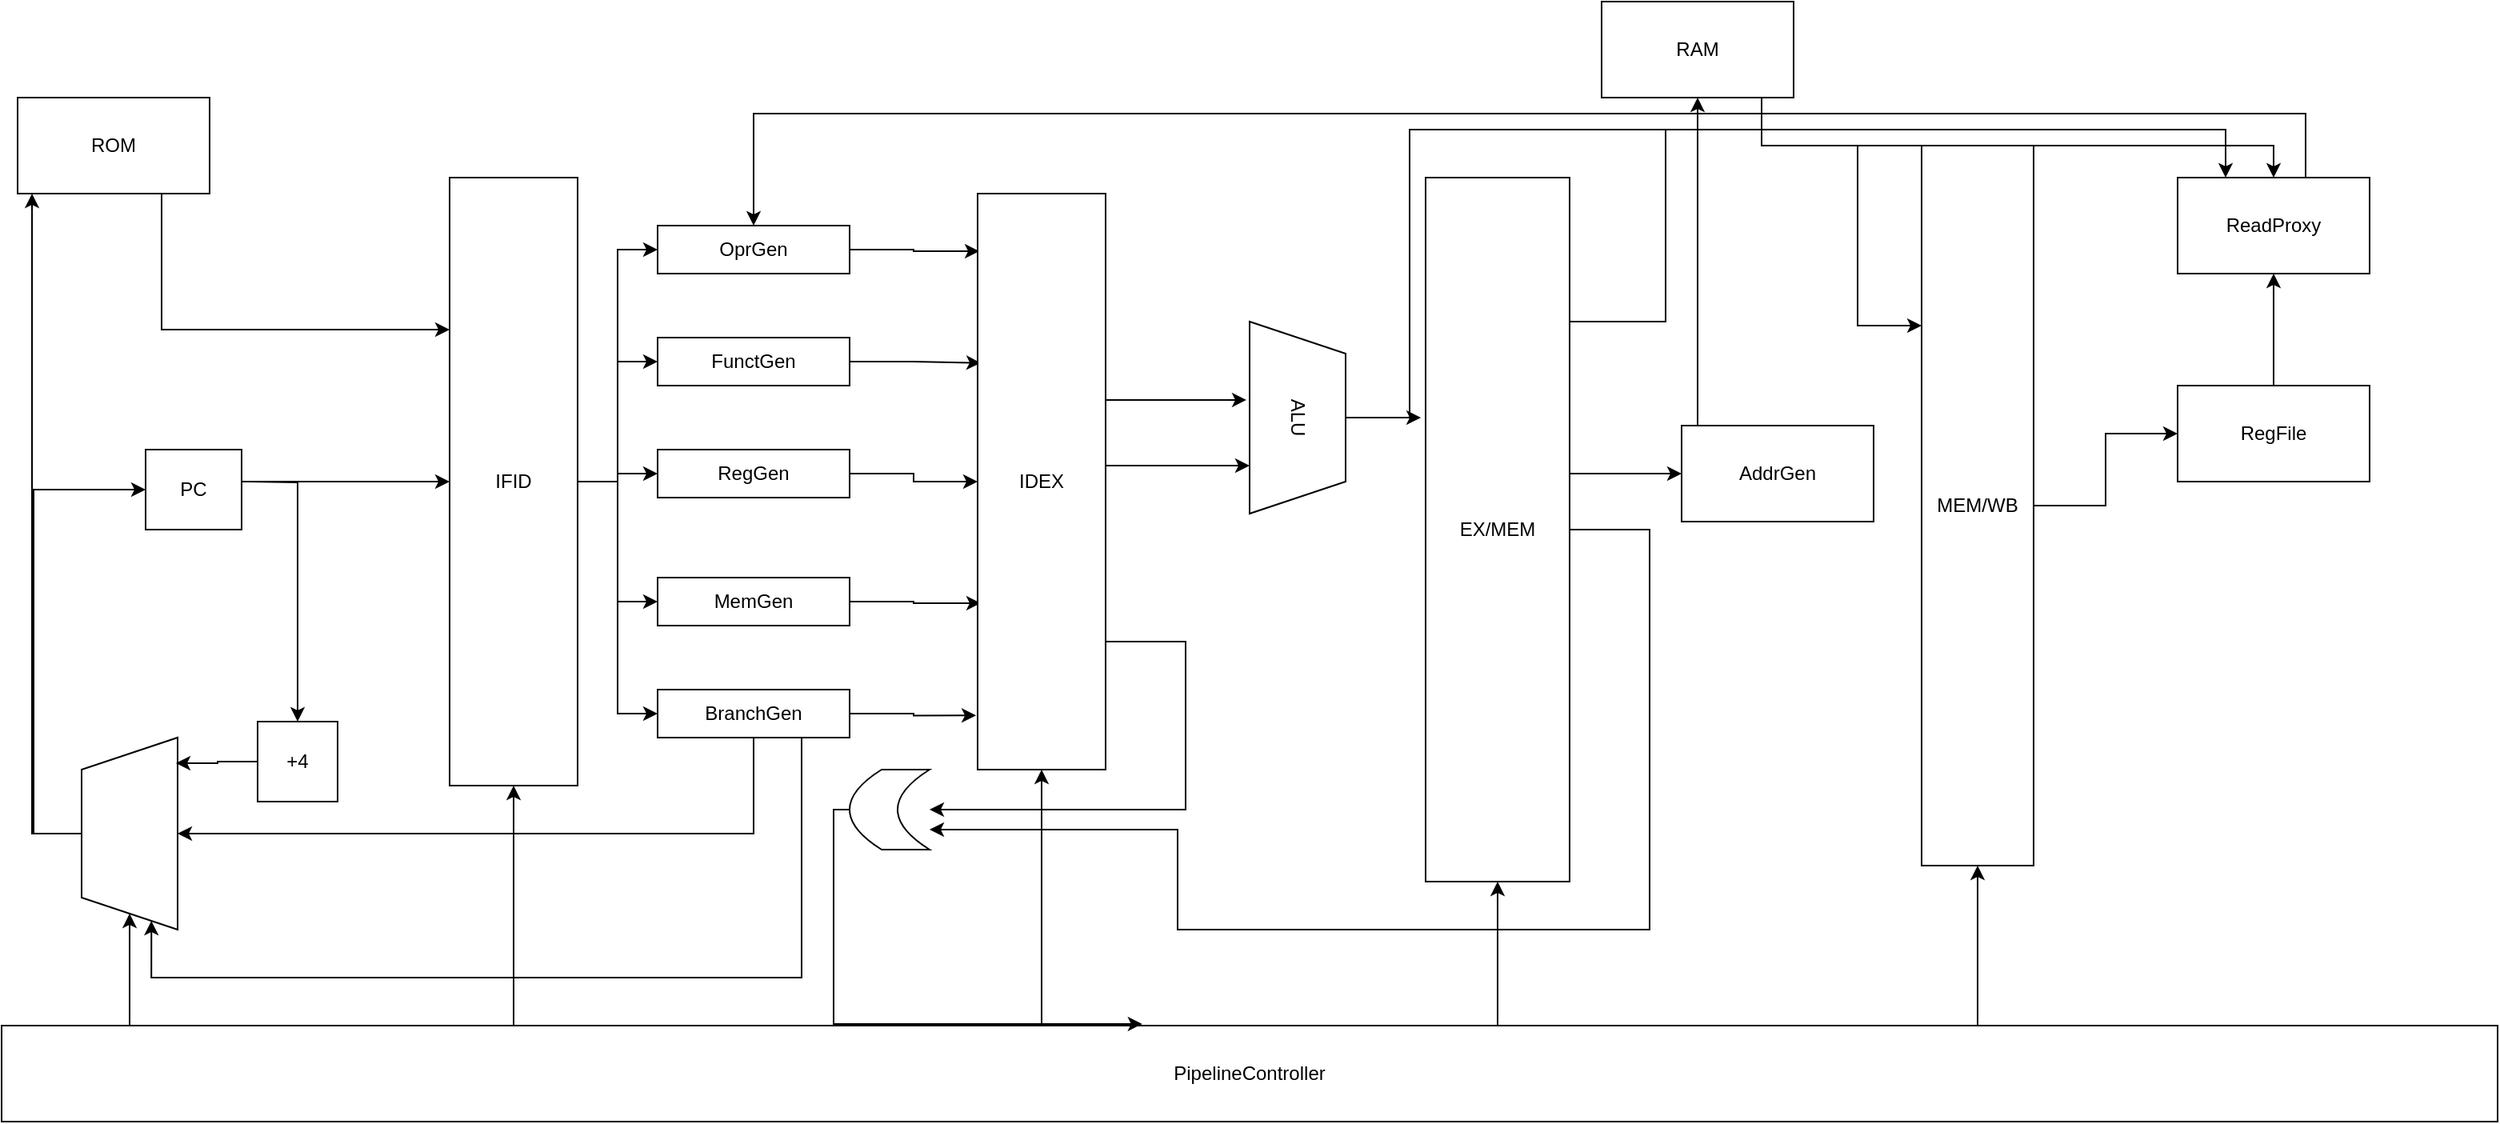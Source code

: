 <mxfile version="14.4.3" type="github">
  <diagram id="omM0A92GThbyadEF9SvA" name="Page-1">
    <mxGraphModel dx="2844" dy="1524" grid="1" gridSize="10" guides="1" tooltips="1" connect="1" arrows="1" fold="1" page="1" pageScale="1" pageWidth="4681" pageHeight="3300" math="0" shadow="0">
      <root>
        <mxCell id="0" />
        <mxCell id="1" parent="0" />
        <mxCell id="BGrQ7yWwQmBWqvewyJ-A-6" style="edgeStyle=orthogonalEdgeStyle;rounded=0;orthogonalLoop=1;jettySize=auto;html=1;entryX=0;entryY=0.25;entryDx=0;entryDy=0;exitX=0.75;exitY=1;exitDx=0;exitDy=0;" edge="1" parent="1" source="BGrQ7yWwQmBWqvewyJ-A-1" target="BGrQ7yWwQmBWqvewyJ-A-5">
          <mxGeometry relative="1" as="geometry" />
        </mxCell>
        <mxCell id="BGrQ7yWwQmBWqvewyJ-A-1" value="ROM" style="rounded=0;whiteSpace=wrap;html=1;" vertex="1" parent="1">
          <mxGeometry x="110" y="190" width="120" height="60" as="geometry" />
        </mxCell>
        <mxCell id="BGrQ7yWwQmBWqvewyJ-A-3" style="edgeStyle=orthogonalEdgeStyle;rounded=0;orthogonalLoop=1;jettySize=auto;html=1;exitX=0.5;exitY=0;exitDx=0;exitDy=0;entryX=0.075;entryY=1;entryDx=0;entryDy=0;entryPerimeter=0;" edge="1" parent="1" source="BGrQ7yWwQmBWqvewyJ-A-2" target="BGrQ7yWwQmBWqvewyJ-A-1">
          <mxGeometry relative="1" as="geometry">
            <mxPoint x="120" y="280" as="targetPoint" />
          </mxGeometry>
        </mxCell>
        <mxCell id="BGrQ7yWwQmBWqvewyJ-A-7" style="edgeStyle=orthogonalEdgeStyle;rounded=0;orthogonalLoop=1;jettySize=auto;html=1;entryX=0;entryY=0.5;entryDx=0;entryDy=0;exitX=0.5;exitY=0;exitDx=0;exitDy=0;" edge="1" parent="1" source="BGrQ7yWwQmBWqvewyJ-A-2" target="BGrQ7yWwQmBWqvewyJ-A-4">
          <mxGeometry relative="1" as="geometry">
            <Array as="points">
              <mxPoint x="120" y="650" />
              <mxPoint x="120" y="435" />
            </Array>
          </mxGeometry>
        </mxCell>
        <mxCell id="BGrQ7yWwQmBWqvewyJ-A-2" value="" style="shape=trapezoid;perimeter=trapezoidPerimeter;whiteSpace=wrap;html=1;fixedSize=1;rotation=-90;" vertex="1" parent="1">
          <mxGeometry x="120" y="620" width="120" height="60" as="geometry" />
        </mxCell>
        <mxCell id="BGrQ7yWwQmBWqvewyJ-A-8" style="edgeStyle=orthogonalEdgeStyle;rounded=0;orthogonalLoop=1;jettySize=auto;html=1;entryX=0;entryY=0.5;entryDx=0;entryDy=0;" edge="1" parent="1" source="BGrQ7yWwQmBWqvewyJ-A-4" target="BGrQ7yWwQmBWqvewyJ-A-5">
          <mxGeometry relative="1" as="geometry">
            <Array as="points">
              <mxPoint x="290" y="430" />
              <mxPoint x="290" y="430" />
            </Array>
          </mxGeometry>
        </mxCell>
        <mxCell id="BGrQ7yWwQmBWqvewyJ-A-10" style="edgeStyle=orthogonalEdgeStyle;rounded=0;orthogonalLoop=1;jettySize=auto;html=1;entryX=0.5;entryY=0;entryDx=0;entryDy=0;" edge="1" parent="1" target="BGrQ7yWwQmBWqvewyJ-A-9">
          <mxGeometry relative="1" as="geometry">
            <mxPoint x="255" y="430" as="sourcePoint" />
          </mxGeometry>
        </mxCell>
        <mxCell id="BGrQ7yWwQmBWqvewyJ-A-4" value="PC" style="rounded=0;whiteSpace=wrap;html=1;" vertex="1" parent="1">
          <mxGeometry x="190" y="410" width="60" height="50" as="geometry" />
        </mxCell>
        <mxCell id="BGrQ7yWwQmBWqvewyJ-A-18" style="edgeStyle=orthogonalEdgeStyle;rounded=0;orthogonalLoop=1;jettySize=auto;html=1;entryX=0;entryY=0.5;entryDx=0;entryDy=0;" edge="1" parent="1" source="BGrQ7yWwQmBWqvewyJ-A-5" target="BGrQ7yWwQmBWqvewyJ-A-16">
          <mxGeometry relative="1" as="geometry" />
        </mxCell>
        <mxCell id="BGrQ7yWwQmBWqvewyJ-A-20" style="edgeStyle=orthogonalEdgeStyle;rounded=0;orthogonalLoop=1;jettySize=auto;html=1;entryX=0;entryY=0.5;entryDx=0;entryDy=0;" edge="1" parent="1" source="BGrQ7yWwQmBWqvewyJ-A-5" target="BGrQ7yWwQmBWqvewyJ-A-19">
          <mxGeometry relative="1" as="geometry" />
        </mxCell>
        <mxCell id="BGrQ7yWwQmBWqvewyJ-A-22" style="edgeStyle=orthogonalEdgeStyle;rounded=0;orthogonalLoop=1;jettySize=auto;html=1;entryX=0;entryY=0.5;entryDx=0;entryDy=0;" edge="1" parent="1" source="BGrQ7yWwQmBWqvewyJ-A-5" target="BGrQ7yWwQmBWqvewyJ-A-21">
          <mxGeometry relative="1" as="geometry" />
        </mxCell>
        <mxCell id="BGrQ7yWwQmBWqvewyJ-A-25" style="edgeStyle=orthogonalEdgeStyle;rounded=0;orthogonalLoop=1;jettySize=auto;html=1;entryX=0;entryY=0.5;entryDx=0;entryDy=0;" edge="1" parent="1" source="BGrQ7yWwQmBWqvewyJ-A-5" target="BGrQ7yWwQmBWqvewyJ-A-23">
          <mxGeometry relative="1" as="geometry" />
        </mxCell>
        <mxCell id="BGrQ7yWwQmBWqvewyJ-A-26" style="edgeStyle=orthogonalEdgeStyle;rounded=0;orthogonalLoop=1;jettySize=auto;html=1;entryX=0;entryY=0.5;entryDx=0;entryDy=0;" edge="1" parent="1" source="BGrQ7yWwQmBWqvewyJ-A-5" target="BGrQ7yWwQmBWqvewyJ-A-24">
          <mxGeometry relative="1" as="geometry" />
        </mxCell>
        <mxCell id="BGrQ7yWwQmBWqvewyJ-A-5" value="IFID" style="rounded=0;whiteSpace=wrap;html=1;" vertex="1" parent="1">
          <mxGeometry x="380" y="240" width="80" height="380" as="geometry" />
        </mxCell>
        <mxCell id="BGrQ7yWwQmBWqvewyJ-A-12" style="edgeStyle=orthogonalEdgeStyle;rounded=0;orthogonalLoop=1;jettySize=auto;html=1;entryX=0.867;entryY=0.983;entryDx=0;entryDy=0;entryPerimeter=0;" edge="1" parent="1" source="BGrQ7yWwQmBWqvewyJ-A-9" target="BGrQ7yWwQmBWqvewyJ-A-2">
          <mxGeometry relative="1" as="geometry" />
        </mxCell>
        <mxCell id="BGrQ7yWwQmBWqvewyJ-A-9" value="+4" style="rounded=0;whiteSpace=wrap;html=1;" vertex="1" parent="1">
          <mxGeometry x="260" y="580" width="50" height="50" as="geometry" />
        </mxCell>
        <mxCell id="BGrQ7yWwQmBWqvewyJ-A-14" style="edgeStyle=orthogonalEdgeStyle;rounded=0;orthogonalLoop=1;jettySize=auto;html=1;entryX=0;entryY=0.5;entryDx=0;entryDy=0;" edge="1" parent="1" source="BGrQ7yWwQmBWqvewyJ-A-13" target="BGrQ7yWwQmBWqvewyJ-A-2">
          <mxGeometry relative="1" as="geometry">
            <Array as="points">
              <mxPoint x="180" y="760" />
              <mxPoint x="180" y="760" />
            </Array>
          </mxGeometry>
        </mxCell>
        <mxCell id="BGrQ7yWwQmBWqvewyJ-A-15" style="edgeStyle=orthogonalEdgeStyle;rounded=0;orthogonalLoop=1;jettySize=auto;html=1;entryX=0.5;entryY=1;entryDx=0;entryDy=0;" edge="1" parent="1" source="BGrQ7yWwQmBWqvewyJ-A-13" target="BGrQ7yWwQmBWqvewyJ-A-5">
          <mxGeometry relative="1" as="geometry">
            <Array as="points">
              <mxPoint x="420" y="720" />
              <mxPoint x="420" y="720" />
            </Array>
          </mxGeometry>
        </mxCell>
        <mxCell id="BGrQ7yWwQmBWqvewyJ-A-45" style="edgeStyle=orthogonalEdgeStyle;rounded=0;orthogonalLoop=1;jettySize=auto;html=1;entryX=0.5;entryY=1;entryDx=0;entryDy=0;" edge="1" parent="1" source="BGrQ7yWwQmBWqvewyJ-A-13" target="BGrQ7yWwQmBWqvewyJ-A-29">
          <mxGeometry relative="1" as="geometry">
            <Array as="points">
              <mxPoint x="750" y="720" />
              <mxPoint x="750" y="720" />
            </Array>
          </mxGeometry>
        </mxCell>
        <mxCell id="BGrQ7yWwQmBWqvewyJ-A-46" style="edgeStyle=orthogonalEdgeStyle;rounded=0;orthogonalLoop=1;jettySize=auto;html=1;entryX=0.5;entryY=1;entryDx=0;entryDy=0;" edge="1" parent="1" source="BGrQ7yWwQmBWqvewyJ-A-13" target="BGrQ7yWwQmBWqvewyJ-A-41">
          <mxGeometry relative="1" as="geometry">
            <Array as="points">
              <mxPoint x="1035" y="750" />
              <mxPoint x="1035" y="750" />
            </Array>
          </mxGeometry>
        </mxCell>
        <mxCell id="BGrQ7yWwQmBWqvewyJ-A-51" style="edgeStyle=orthogonalEdgeStyle;rounded=0;orthogonalLoop=1;jettySize=auto;html=1;entryX=0.5;entryY=1;entryDx=0;entryDy=0;" edge="1" parent="1" source="BGrQ7yWwQmBWqvewyJ-A-13" target="BGrQ7yWwQmBWqvewyJ-A-50">
          <mxGeometry relative="1" as="geometry">
            <Array as="points">
              <mxPoint x="1335" y="740" />
              <mxPoint x="1335" y="740" />
            </Array>
          </mxGeometry>
        </mxCell>
        <mxCell id="BGrQ7yWwQmBWqvewyJ-A-13" value="PipelineController" style="rounded=0;whiteSpace=wrap;html=1;" vertex="1" parent="1">
          <mxGeometry x="100" y="770" width="1560" height="60" as="geometry" />
        </mxCell>
        <mxCell id="BGrQ7yWwQmBWqvewyJ-A-30" style="edgeStyle=orthogonalEdgeStyle;rounded=0;orthogonalLoop=1;jettySize=auto;html=1;entryX=0.013;entryY=0.1;entryDx=0;entryDy=0;entryPerimeter=0;" edge="1" parent="1" source="BGrQ7yWwQmBWqvewyJ-A-16" target="BGrQ7yWwQmBWqvewyJ-A-29">
          <mxGeometry relative="1" as="geometry" />
        </mxCell>
        <mxCell id="BGrQ7yWwQmBWqvewyJ-A-16" value="OprGen" style="rounded=0;whiteSpace=wrap;html=1;" vertex="1" parent="1">
          <mxGeometry x="510" y="270" width="120" height="30" as="geometry" />
        </mxCell>
        <mxCell id="BGrQ7yWwQmBWqvewyJ-A-31" style="edgeStyle=orthogonalEdgeStyle;rounded=0;orthogonalLoop=1;jettySize=auto;html=1;entryX=0.025;entryY=0.294;entryDx=0;entryDy=0;entryPerimeter=0;" edge="1" parent="1" source="BGrQ7yWwQmBWqvewyJ-A-19" target="BGrQ7yWwQmBWqvewyJ-A-29">
          <mxGeometry relative="1" as="geometry" />
        </mxCell>
        <mxCell id="BGrQ7yWwQmBWqvewyJ-A-19" value="FunctGen" style="rounded=0;whiteSpace=wrap;html=1;" vertex="1" parent="1">
          <mxGeometry x="510" y="340" width="120" height="30" as="geometry" />
        </mxCell>
        <mxCell id="BGrQ7yWwQmBWqvewyJ-A-32" style="edgeStyle=orthogonalEdgeStyle;rounded=0;orthogonalLoop=1;jettySize=auto;html=1;entryX=0;entryY=0.5;entryDx=0;entryDy=0;" edge="1" parent="1" source="BGrQ7yWwQmBWqvewyJ-A-21" target="BGrQ7yWwQmBWqvewyJ-A-29">
          <mxGeometry relative="1" as="geometry" />
        </mxCell>
        <mxCell id="BGrQ7yWwQmBWqvewyJ-A-21" value="RegGen" style="rounded=0;whiteSpace=wrap;html=1;" vertex="1" parent="1">
          <mxGeometry x="510" y="410" width="120" height="30" as="geometry" />
        </mxCell>
        <mxCell id="BGrQ7yWwQmBWqvewyJ-A-33" style="edgeStyle=orthogonalEdgeStyle;rounded=0;orthogonalLoop=1;jettySize=auto;html=1;entryX=0.025;entryY=0.711;entryDx=0;entryDy=0;entryPerimeter=0;" edge="1" parent="1" source="BGrQ7yWwQmBWqvewyJ-A-23" target="BGrQ7yWwQmBWqvewyJ-A-29">
          <mxGeometry relative="1" as="geometry" />
        </mxCell>
        <mxCell id="BGrQ7yWwQmBWqvewyJ-A-23" value="MemGen" style="rounded=0;whiteSpace=wrap;html=1;" vertex="1" parent="1">
          <mxGeometry x="510" y="490" width="120" height="30" as="geometry" />
        </mxCell>
        <mxCell id="BGrQ7yWwQmBWqvewyJ-A-27" style="edgeStyle=orthogonalEdgeStyle;rounded=0;orthogonalLoop=1;jettySize=auto;html=1;entryX=0.5;entryY=1;entryDx=0;entryDy=0;exitX=0.5;exitY=1;exitDx=0;exitDy=0;" edge="1" parent="1" source="BGrQ7yWwQmBWqvewyJ-A-24" target="BGrQ7yWwQmBWqvewyJ-A-2">
          <mxGeometry relative="1" as="geometry" />
        </mxCell>
        <mxCell id="BGrQ7yWwQmBWqvewyJ-A-28" style="edgeStyle=orthogonalEdgeStyle;rounded=0;orthogonalLoop=1;jettySize=auto;html=1;entryX=0;entryY=0.75;entryDx=0;entryDy=0;exitX=0.75;exitY=1;exitDx=0;exitDy=0;" edge="1" parent="1" source="BGrQ7yWwQmBWqvewyJ-A-24" target="BGrQ7yWwQmBWqvewyJ-A-2">
          <mxGeometry relative="1" as="geometry">
            <Array as="points">
              <mxPoint x="600" y="740" />
              <mxPoint x="194" y="740" />
            </Array>
          </mxGeometry>
        </mxCell>
        <mxCell id="BGrQ7yWwQmBWqvewyJ-A-34" style="edgeStyle=orthogonalEdgeStyle;rounded=0;orthogonalLoop=1;jettySize=auto;html=1;entryX=-0.012;entryY=0.906;entryDx=0;entryDy=0;entryPerimeter=0;" edge="1" parent="1" source="BGrQ7yWwQmBWqvewyJ-A-24" target="BGrQ7yWwQmBWqvewyJ-A-29">
          <mxGeometry relative="1" as="geometry" />
        </mxCell>
        <mxCell id="BGrQ7yWwQmBWqvewyJ-A-24" value="BranchGen" style="rounded=0;whiteSpace=wrap;html=1;" vertex="1" parent="1">
          <mxGeometry x="510" y="560" width="120" height="30" as="geometry" />
        </mxCell>
        <mxCell id="BGrQ7yWwQmBWqvewyJ-A-36" style="edgeStyle=orthogonalEdgeStyle;rounded=0;orthogonalLoop=1;jettySize=auto;html=1;" edge="1" parent="1" source="BGrQ7yWwQmBWqvewyJ-A-29" target="BGrQ7yWwQmBWqvewyJ-A-35">
          <mxGeometry relative="1" as="geometry">
            <Array as="points">
              <mxPoint x="840" y="530" />
              <mxPoint x="840" y="635" />
            </Array>
          </mxGeometry>
        </mxCell>
        <mxCell id="BGrQ7yWwQmBWqvewyJ-A-39" style="edgeStyle=orthogonalEdgeStyle;rounded=0;orthogonalLoop=1;jettySize=auto;html=1;entryX=0.75;entryY=1;entryDx=0;entryDy=0;" edge="1" parent="1" source="BGrQ7yWwQmBWqvewyJ-A-29" target="BGrQ7yWwQmBWqvewyJ-A-38">
          <mxGeometry relative="1" as="geometry">
            <Array as="points">
              <mxPoint x="820" y="420" />
              <mxPoint x="820" y="420" />
            </Array>
          </mxGeometry>
        </mxCell>
        <mxCell id="BGrQ7yWwQmBWqvewyJ-A-40" style="edgeStyle=orthogonalEdgeStyle;rounded=0;orthogonalLoop=1;jettySize=auto;html=1;entryX=0.408;entryY=1.033;entryDx=0;entryDy=0;entryPerimeter=0;" edge="1" parent="1" source="BGrQ7yWwQmBWqvewyJ-A-29" target="BGrQ7yWwQmBWqvewyJ-A-38">
          <mxGeometry relative="1" as="geometry">
            <Array as="points">
              <mxPoint x="810" y="379" />
              <mxPoint x="810" y="379" />
            </Array>
          </mxGeometry>
        </mxCell>
        <mxCell id="BGrQ7yWwQmBWqvewyJ-A-29" value="IDEX" style="rounded=0;whiteSpace=wrap;html=1;" vertex="1" parent="1">
          <mxGeometry x="710" y="250" width="80" height="360" as="geometry" />
        </mxCell>
        <mxCell id="BGrQ7yWwQmBWqvewyJ-A-37" style="edgeStyle=orthogonalEdgeStyle;rounded=0;orthogonalLoop=1;jettySize=auto;html=1;entryX=0.457;entryY=-0.017;entryDx=0;entryDy=0;entryPerimeter=0;" edge="1" parent="1" source="BGrQ7yWwQmBWqvewyJ-A-35" target="BGrQ7yWwQmBWqvewyJ-A-13">
          <mxGeometry relative="1" as="geometry">
            <Array as="points">
              <mxPoint x="620" y="635" />
              <mxPoint x="620" y="769" />
            </Array>
          </mxGeometry>
        </mxCell>
        <mxCell id="BGrQ7yWwQmBWqvewyJ-A-35" value="" style="shape=dataStorage;whiteSpace=wrap;html=1;fixedSize=1;" vertex="1" parent="1">
          <mxGeometry x="630" y="610" width="50" height="50" as="geometry" />
        </mxCell>
        <mxCell id="BGrQ7yWwQmBWqvewyJ-A-42" style="edgeStyle=orthogonalEdgeStyle;rounded=0;orthogonalLoop=1;jettySize=auto;html=1;entryX=-0.033;entryY=0.341;entryDx=0;entryDy=0;entryPerimeter=0;" edge="1" parent="1" source="BGrQ7yWwQmBWqvewyJ-A-38" target="BGrQ7yWwQmBWqvewyJ-A-41">
          <mxGeometry relative="1" as="geometry" />
        </mxCell>
        <mxCell id="BGrQ7yWwQmBWqvewyJ-A-55" style="edgeStyle=orthogonalEdgeStyle;rounded=0;orthogonalLoop=1;jettySize=auto;html=1;entryX=0.5;entryY=0;entryDx=0;entryDy=0;" edge="1" parent="1" source="BGrQ7yWwQmBWqvewyJ-A-38" target="BGrQ7yWwQmBWqvewyJ-A-53">
          <mxGeometry relative="1" as="geometry">
            <Array as="points">
              <mxPoint x="980" y="390" />
              <mxPoint x="980" y="210" />
              <mxPoint x="1200" y="210" />
              <mxPoint x="1200" y="220" />
              <mxPoint x="1520" y="220" />
            </Array>
          </mxGeometry>
        </mxCell>
        <mxCell id="BGrQ7yWwQmBWqvewyJ-A-38" value="ALU" style="shape=trapezoid;perimeter=trapezoidPerimeter;whiteSpace=wrap;html=1;fixedSize=1;rotation=90;" vertex="1" parent="1">
          <mxGeometry x="850" y="360" width="120" height="60" as="geometry" />
        </mxCell>
        <mxCell id="BGrQ7yWwQmBWqvewyJ-A-44" style="edgeStyle=orthogonalEdgeStyle;rounded=0;orthogonalLoop=1;jettySize=auto;html=1;entryX=1;entryY=0.75;entryDx=0;entryDy=0;" edge="1" parent="1" source="BGrQ7yWwQmBWqvewyJ-A-41" target="BGrQ7yWwQmBWqvewyJ-A-35">
          <mxGeometry relative="1" as="geometry">
            <Array as="points">
              <mxPoint x="1130" y="460" />
              <mxPoint x="1130" y="710" />
              <mxPoint x="835" y="710" />
              <mxPoint x="835" y="648" />
            </Array>
          </mxGeometry>
        </mxCell>
        <mxCell id="BGrQ7yWwQmBWqvewyJ-A-48" style="edgeStyle=orthogonalEdgeStyle;rounded=0;orthogonalLoop=1;jettySize=auto;html=1;entryX=0;entryY=0.5;entryDx=0;entryDy=0;" edge="1" parent="1" source="BGrQ7yWwQmBWqvewyJ-A-41" target="BGrQ7yWwQmBWqvewyJ-A-47">
          <mxGeometry relative="1" as="geometry">
            <Array as="points">
              <mxPoint x="1100" y="425" />
              <mxPoint x="1100" y="425" />
            </Array>
          </mxGeometry>
        </mxCell>
        <mxCell id="BGrQ7yWwQmBWqvewyJ-A-54" style="edgeStyle=orthogonalEdgeStyle;rounded=0;orthogonalLoop=1;jettySize=auto;html=1;entryX=0.25;entryY=0;entryDx=0;entryDy=0;" edge="1" parent="1" source="BGrQ7yWwQmBWqvewyJ-A-41" target="BGrQ7yWwQmBWqvewyJ-A-53">
          <mxGeometry relative="1" as="geometry">
            <Array as="points">
              <mxPoint x="1140" y="330" />
              <mxPoint x="1140" y="210" />
              <mxPoint x="1490" y="210" />
            </Array>
          </mxGeometry>
        </mxCell>
        <mxCell id="BGrQ7yWwQmBWqvewyJ-A-41" value="EX/MEM" style="rounded=0;whiteSpace=wrap;html=1;" vertex="1" parent="1">
          <mxGeometry x="990" y="240" width="90" height="440" as="geometry" />
        </mxCell>
        <mxCell id="BGrQ7yWwQmBWqvewyJ-A-52" style="edgeStyle=orthogonalEdgeStyle;rounded=0;orthogonalLoop=1;jettySize=auto;html=1;entryX=0;entryY=0.25;entryDx=0;entryDy=0;" edge="1" parent="1" source="BGrQ7yWwQmBWqvewyJ-A-43" target="BGrQ7yWwQmBWqvewyJ-A-50">
          <mxGeometry relative="1" as="geometry">
            <Array as="points">
              <mxPoint x="1200" y="220" />
              <mxPoint x="1260" y="220" />
              <mxPoint x="1260" y="333" />
            </Array>
          </mxGeometry>
        </mxCell>
        <mxCell id="BGrQ7yWwQmBWqvewyJ-A-43" value="RAM" style="rounded=0;whiteSpace=wrap;html=1;" vertex="1" parent="1">
          <mxGeometry x="1100" y="130" width="120" height="60" as="geometry" />
        </mxCell>
        <mxCell id="BGrQ7yWwQmBWqvewyJ-A-49" style="edgeStyle=orthogonalEdgeStyle;rounded=0;orthogonalLoop=1;jettySize=auto;html=1;entryX=0.5;entryY=1;entryDx=0;entryDy=0;" edge="1" parent="1" source="BGrQ7yWwQmBWqvewyJ-A-47" target="BGrQ7yWwQmBWqvewyJ-A-43">
          <mxGeometry relative="1" as="geometry">
            <Array as="points">
              <mxPoint x="1160" y="330" />
              <mxPoint x="1160" y="330" />
            </Array>
          </mxGeometry>
        </mxCell>
        <mxCell id="BGrQ7yWwQmBWqvewyJ-A-47" value="AddrGen" style="rounded=0;whiteSpace=wrap;html=1;" vertex="1" parent="1">
          <mxGeometry x="1150" y="395" width="120" height="60" as="geometry" />
        </mxCell>
        <mxCell id="BGrQ7yWwQmBWqvewyJ-A-59" style="edgeStyle=orthogonalEdgeStyle;rounded=0;orthogonalLoop=1;jettySize=auto;html=1;entryX=0;entryY=0.5;entryDx=0;entryDy=0;" edge="1" parent="1" source="BGrQ7yWwQmBWqvewyJ-A-50" target="BGrQ7yWwQmBWqvewyJ-A-57">
          <mxGeometry relative="1" as="geometry" />
        </mxCell>
        <mxCell id="BGrQ7yWwQmBWqvewyJ-A-50" value="MEM/WB" style="rounded=0;whiteSpace=wrap;html=1;" vertex="1" parent="1">
          <mxGeometry x="1300" y="220" width="70" height="450" as="geometry" />
        </mxCell>
        <mxCell id="BGrQ7yWwQmBWqvewyJ-A-56" style="edgeStyle=orthogonalEdgeStyle;rounded=0;orthogonalLoop=1;jettySize=auto;html=1;entryX=0.5;entryY=0;entryDx=0;entryDy=0;" edge="1" parent="1" source="BGrQ7yWwQmBWqvewyJ-A-53" target="BGrQ7yWwQmBWqvewyJ-A-16">
          <mxGeometry relative="1" as="geometry">
            <Array as="points">
              <mxPoint x="1540" y="200" />
              <mxPoint x="570" y="200" />
            </Array>
          </mxGeometry>
        </mxCell>
        <mxCell id="BGrQ7yWwQmBWqvewyJ-A-53" value="ReadProxy" style="rounded=0;whiteSpace=wrap;html=1;" vertex="1" parent="1">
          <mxGeometry x="1460" y="240" width="120" height="60" as="geometry" />
        </mxCell>
        <mxCell id="BGrQ7yWwQmBWqvewyJ-A-58" style="edgeStyle=orthogonalEdgeStyle;rounded=0;orthogonalLoop=1;jettySize=auto;html=1;entryX=0.5;entryY=1;entryDx=0;entryDy=0;" edge="1" parent="1" source="BGrQ7yWwQmBWqvewyJ-A-57" target="BGrQ7yWwQmBWqvewyJ-A-53">
          <mxGeometry relative="1" as="geometry" />
        </mxCell>
        <mxCell id="BGrQ7yWwQmBWqvewyJ-A-57" value="RegFile" style="rounded=0;whiteSpace=wrap;html=1;" vertex="1" parent="1">
          <mxGeometry x="1460" y="370" width="120" height="60" as="geometry" />
        </mxCell>
      </root>
    </mxGraphModel>
  </diagram>
</mxfile>
